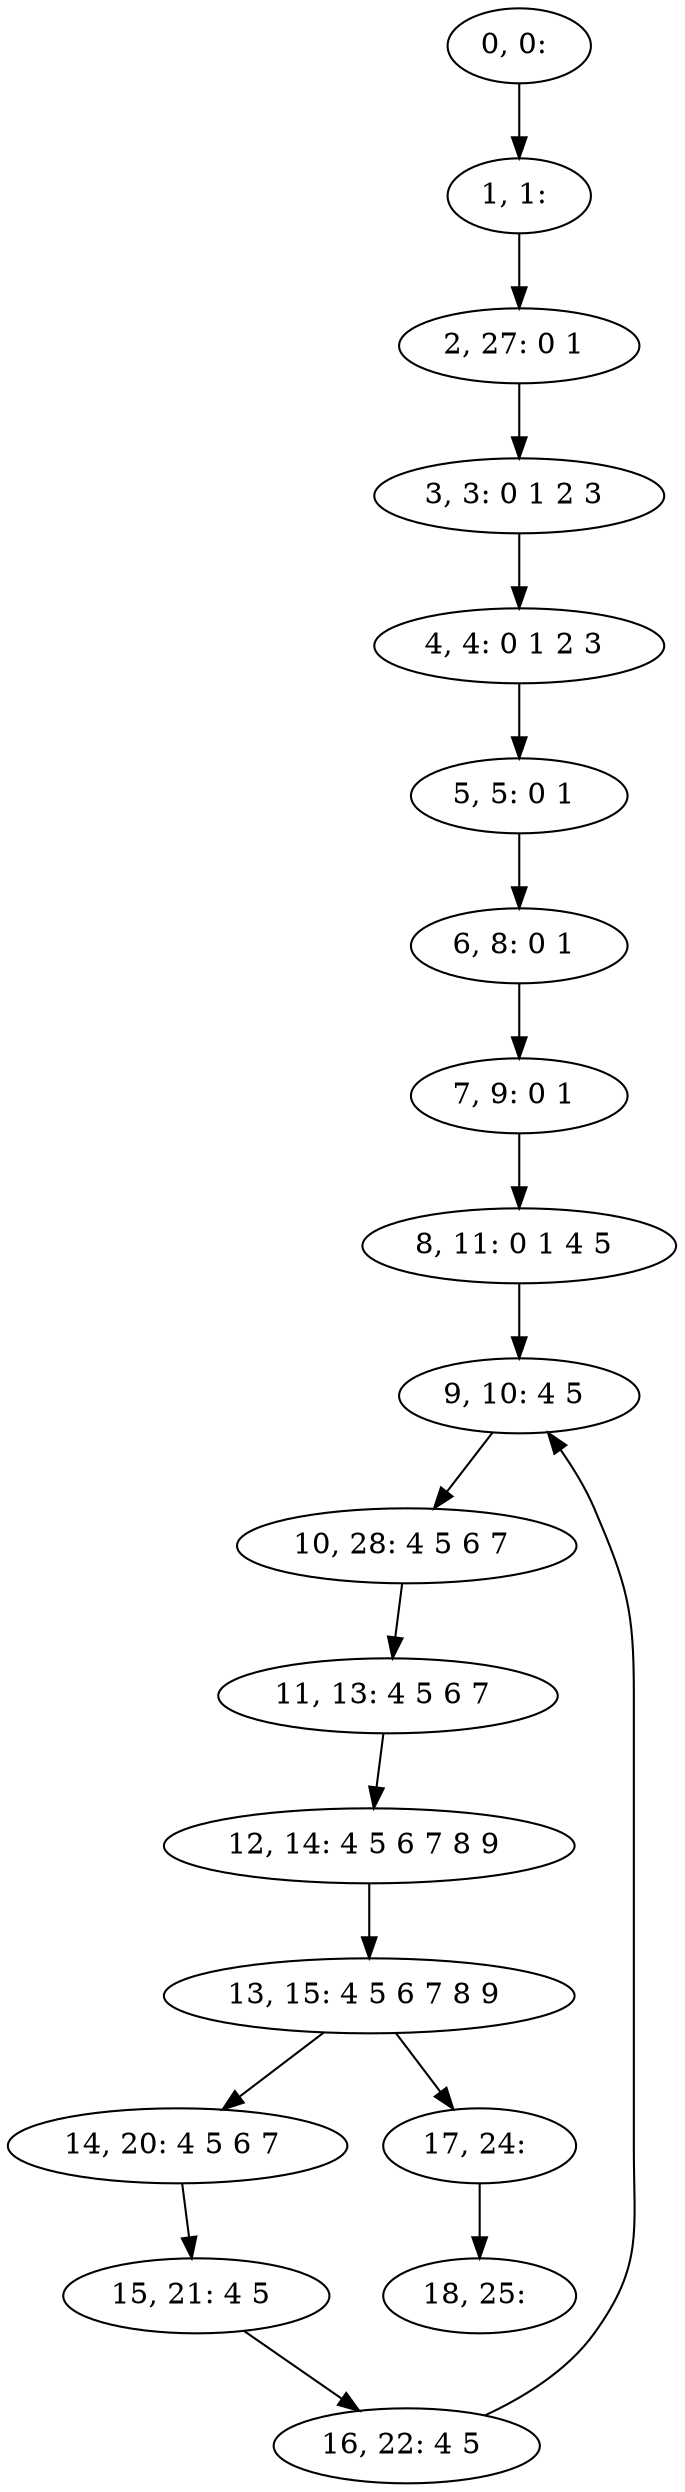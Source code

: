 digraph G {
0[label="0, 0: "];
1[label="1, 1: "];
2[label="2, 27: 0 1 "];
3[label="3, 3: 0 1 2 3 "];
4[label="4, 4: 0 1 2 3 "];
5[label="5, 5: 0 1 "];
6[label="6, 8: 0 1 "];
7[label="7, 9: 0 1 "];
8[label="8, 11: 0 1 4 5 "];
9[label="9, 10: 4 5 "];
10[label="10, 28: 4 5 6 7 "];
11[label="11, 13: 4 5 6 7 "];
12[label="12, 14: 4 5 6 7 8 9 "];
13[label="13, 15: 4 5 6 7 8 9 "];
14[label="14, 20: 4 5 6 7 "];
15[label="15, 21: 4 5 "];
16[label="16, 22: 4 5 "];
17[label="17, 24: "];
18[label="18, 25: "];
0->1 ;
1->2 ;
2->3 ;
3->4 ;
4->5 ;
5->6 ;
6->7 ;
7->8 ;
8->9 ;
9->10 ;
10->11 ;
11->12 ;
12->13 ;
13->14 ;
13->17 ;
14->15 ;
15->16 ;
16->9 ;
17->18 ;
}
